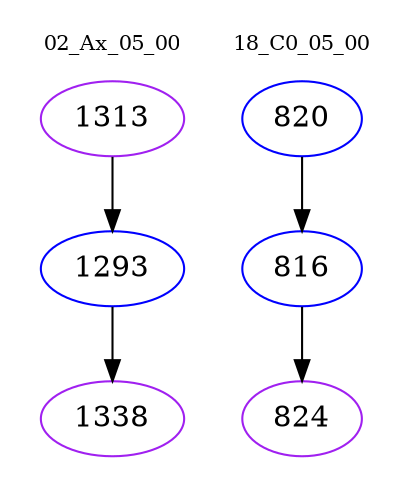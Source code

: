digraph{
subgraph cluster_0 {
color = white
label = "02_Ax_05_00";
fontsize=10;
T0_1313 [label="1313", color="purple"]
T0_1313 -> T0_1293 [color="black"]
T0_1293 [label="1293", color="blue"]
T0_1293 -> T0_1338 [color="black"]
T0_1338 [label="1338", color="purple"]
}
subgraph cluster_1 {
color = white
label = "18_C0_05_00";
fontsize=10;
T1_820 [label="820", color="blue"]
T1_820 -> T1_816 [color="black"]
T1_816 [label="816", color="blue"]
T1_816 -> T1_824 [color="black"]
T1_824 [label="824", color="purple"]
}
}
